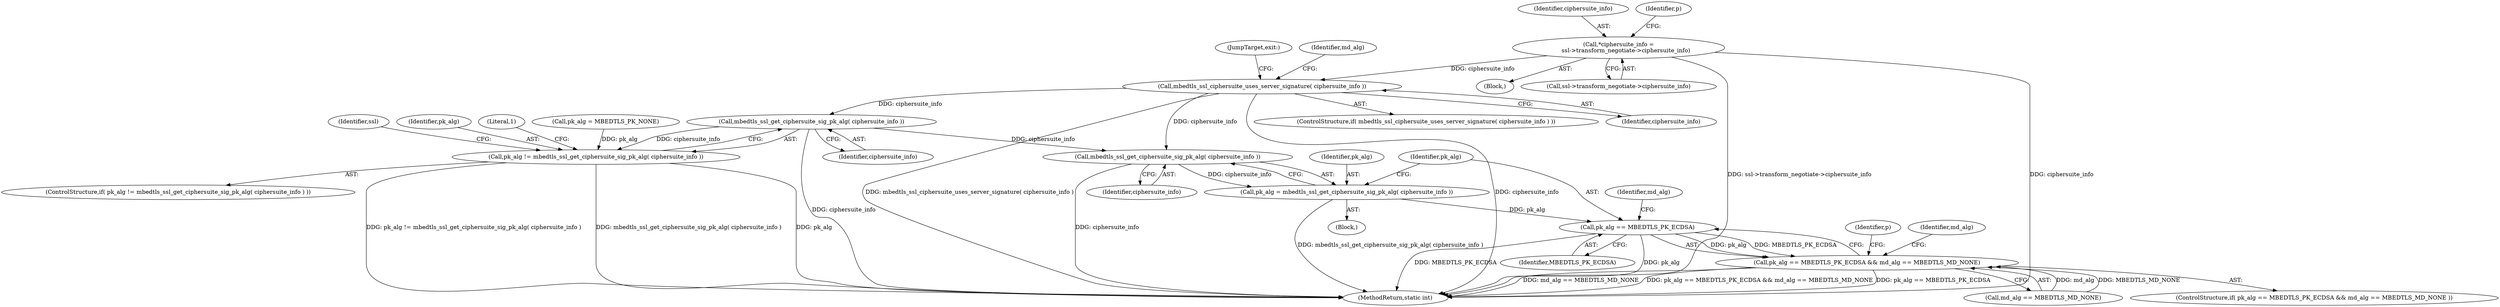 digraph "0_mbedtls_027f84c69f4ef30c0693832a6c396ef19e563ca1@pointer" {
"1000461" [label="(Call,mbedtls_ssl_ciphersuite_uses_server_signature( ciphersuite_info ))"];
"1000115" [label="(Call,*ciphersuite_info =\n        ssl->transform_negotiate->ciphersuite_info)"];
"1000522" [label="(Call,mbedtls_ssl_get_ciphersuite_sig_pk_alg( ciphersuite_info ))"];
"1000520" [label="(Call,pk_alg != mbedtls_ssl_get_ciphersuite_sig_pk_alg( ciphersuite_info ))"];
"1000544" [label="(Call,mbedtls_ssl_get_ciphersuite_sig_pk_alg( ciphersuite_info ))"];
"1000542" [label="(Call,pk_alg = mbedtls_ssl_get_ciphersuite_sig_pk_alg( ciphersuite_info ))"];
"1000548" [label="(Call,pk_alg == MBEDTLS_PK_ECDSA)"];
"1000547" [label="(Call,pk_alg == MBEDTLS_PK_ECDSA && md_alg == MBEDTLS_MD_NONE)"];
"1000548" [label="(Call,pk_alg == MBEDTLS_PK_ECDSA)"];
"1000550" [label="(Identifier,MBEDTLS_PK_ECDSA)"];
"1000112" [label="(Block,)"];
"1000552" [label="(Identifier,md_alg)"];
"1000523" [label="(Identifier,ciphersuite_info)"];
"1000117" [label="(Call,ssl->transform_negotiate->ciphersuite_info)"];
"1000526" [label="(Literal,1)"];
"1000542" [label="(Call,pk_alg = mbedtls_ssl_get_ciphersuite_sig_pk_alg( ciphersuite_info ))"];
"1000520" [label="(Call,pk_alg != mbedtls_ssl_get_ciphersuite_sig_pk_alg( ciphersuite_info ))"];
"1000461" [label="(Call,mbedtls_ssl_ciphersuite_uses_server_signature( ciphersuite_info ))"];
"1000551" [label="(Call,md_alg == MBEDTLS_MD_NONE)"];
"1000472" [label="(Call,pk_alg = MBEDTLS_PK_NONE)"];
"1000522" [label="(Call,mbedtls_ssl_get_ciphersuite_sig_pk_alg( ciphersuite_info ))"];
"1000538" [label="(Identifier,ssl)"];
"1000543" [label="(Identifier,pk_alg)"];
"1000521" [label="(Identifier,pk_alg)"];
"1000541" [label="(Block,)"];
"1000750" [label="(JumpTarget,exit:)"];
"1000544" [label="(Call,mbedtls_ssl_get_ciphersuite_sig_pk_alg( ciphersuite_info ))"];
"1000549" [label="(Identifier,pk_alg)"];
"1000545" [label="(Identifier,ciphersuite_info)"];
"1000546" [label="(ControlStructure,if( pk_alg == MBEDTLS_PK_ECDSA && md_alg == MBEDTLS_MD_NONE ))"];
"1000566" [label="(Identifier,p)"];
"1000555" [label="(Identifier,md_alg)"];
"1000462" [label="(Identifier,ciphersuite_info)"];
"1000116" [label="(Identifier,ciphersuite_info)"];
"1000760" [label="(MethodReturn,static int)"];
"1000115" [label="(Call,*ciphersuite_info =\n        ssl->transform_negotiate->ciphersuite_info)"];
"1000460" [label="(ControlStructure,if( mbedtls_ssl_ciphersuite_uses_server_signature( ciphersuite_info ) ))"];
"1000547" [label="(Call,pk_alg == MBEDTLS_PK_ECDSA && md_alg == MBEDTLS_MD_NONE)"];
"1000469" [label="(Identifier,md_alg)"];
"1000124" [label="(Identifier,p)"];
"1000519" [label="(ControlStructure,if( pk_alg != mbedtls_ssl_get_ciphersuite_sig_pk_alg( ciphersuite_info ) ))"];
"1000461" -> "1000460"  [label="AST: "];
"1000461" -> "1000462"  [label="CFG: "];
"1000462" -> "1000461"  [label="AST: "];
"1000469" -> "1000461"  [label="CFG: "];
"1000750" -> "1000461"  [label="CFG: "];
"1000461" -> "1000760"  [label="DDG: mbedtls_ssl_ciphersuite_uses_server_signature( ciphersuite_info )"];
"1000461" -> "1000760"  [label="DDG: ciphersuite_info"];
"1000115" -> "1000461"  [label="DDG: ciphersuite_info"];
"1000461" -> "1000522"  [label="DDG: ciphersuite_info"];
"1000461" -> "1000544"  [label="DDG: ciphersuite_info"];
"1000115" -> "1000112"  [label="AST: "];
"1000115" -> "1000117"  [label="CFG: "];
"1000116" -> "1000115"  [label="AST: "];
"1000117" -> "1000115"  [label="AST: "];
"1000124" -> "1000115"  [label="CFG: "];
"1000115" -> "1000760"  [label="DDG: ssl->transform_negotiate->ciphersuite_info"];
"1000115" -> "1000760"  [label="DDG: ciphersuite_info"];
"1000522" -> "1000520"  [label="AST: "];
"1000522" -> "1000523"  [label="CFG: "];
"1000523" -> "1000522"  [label="AST: "];
"1000520" -> "1000522"  [label="CFG: "];
"1000522" -> "1000760"  [label="DDG: ciphersuite_info"];
"1000522" -> "1000520"  [label="DDG: ciphersuite_info"];
"1000522" -> "1000544"  [label="DDG: ciphersuite_info"];
"1000520" -> "1000519"  [label="AST: "];
"1000521" -> "1000520"  [label="AST: "];
"1000526" -> "1000520"  [label="CFG: "];
"1000538" -> "1000520"  [label="CFG: "];
"1000520" -> "1000760"  [label="DDG: pk_alg != mbedtls_ssl_get_ciphersuite_sig_pk_alg( ciphersuite_info )"];
"1000520" -> "1000760"  [label="DDG: mbedtls_ssl_get_ciphersuite_sig_pk_alg( ciphersuite_info )"];
"1000520" -> "1000760"  [label="DDG: pk_alg"];
"1000472" -> "1000520"  [label="DDG: pk_alg"];
"1000544" -> "1000542"  [label="AST: "];
"1000544" -> "1000545"  [label="CFG: "];
"1000545" -> "1000544"  [label="AST: "];
"1000542" -> "1000544"  [label="CFG: "];
"1000544" -> "1000760"  [label="DDG: ciphersuite_info"];
"1000544" -> "1000542"  [label="DDG: ciphersuite_info"];
"1000542" -> "1000541"  [label="AST: "];
"1000543" -> "1000542"  [label="AST: "];
"1000549" -> "1000542"  [label="CFG: "];
"1000542" -> "1000760"  [label="DDG: mbedtls_ssl_get_ciphersuite_sig_pk_alg( ciphersuite_info )"];
"1000542" -> "1000548"  [label="DDG: pk_alg"];
"1000548" -> "1000547"  [label="AST: "];
"1000548" -> "1000550"  [label="CFG: "];
"1000549" -> "1000548"  [label="AST: "];
"1000550" -> "1000548"  [label="AST: "];
"1000552" -> "1000548"  [label="CFG: "];
"1000547" -> "1000548"  [label="CFG: "];
"1000548" -> "1000760"  [label="DDG: MBEDTLS_PK_ECDSA"];
"1000548" -> "1000760"  [label="DDG: pk_alg"];
"1000548" -> "1000547"  [label="DDG: pk_alg"];
"1000548" -> "1000547"  [label="DDG: MBEDTLS_PK_ECDSA"];
"1000547" -> "1000546"  [label="AST: "];
"1000547" -> "1000551"  [label="CFG: "];
"1000551" -> "1000547"  [label="AST: "];
"1000555" -> "1000547"  [label="CFG: "];
"1000566" -> "1000547"  [label="CFG: "];
"1000547" -> "1000760"  [label="DDG: pk_alg == MBEDTLS_PK_ECDSA"];
"1000547" -> "1000760"  [label="DDG: md_alg == MBEDTLS_MD_NONE"];
"1000547" -> "1000760"  [label="DDG: pk_alg == MBEDTLS_PK_ECDSA && md_alg == MBEDTLS_MD_NONE"];
"1000551" -> "1000547"  [label="DDG: md_alg"];
"1000551" -> "1000547"  [label="DDG: MBEDTLS_MD_NONE"];
}

